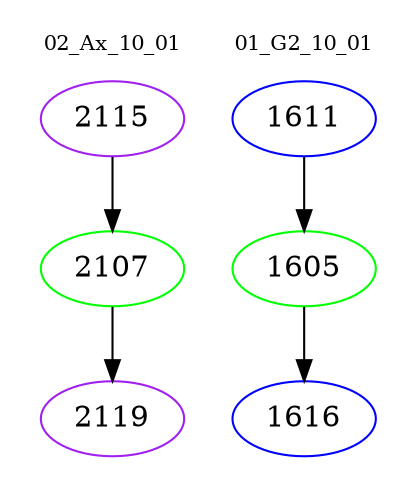 digraph{
subgraph cluster_0 {
color = white
label = "02_Ax_10_01";
fontsize=10;
T0_2115 [label="2115", color="purple"]
T0_2115 -> T0_2107 [color="black"]
T0_2107 [label="2107", color="green"]
T0_2107 -> T0_2119 [color="black"]
T0_2119 [label="2119", color="purple"]
}
subgraph cluster_1 {
color = white
label = "01_G2_10_01";
fontsize=10;
T1_1611 [label="1611", color="blue"]
T1_1611 -> T1_1605 [color="black"]
T1_1605 [label="1605", color="green"]
T1_1605 -> T1_1616 [color="black"]
T1_1616 [label="1616", color="blue"]
}
}
